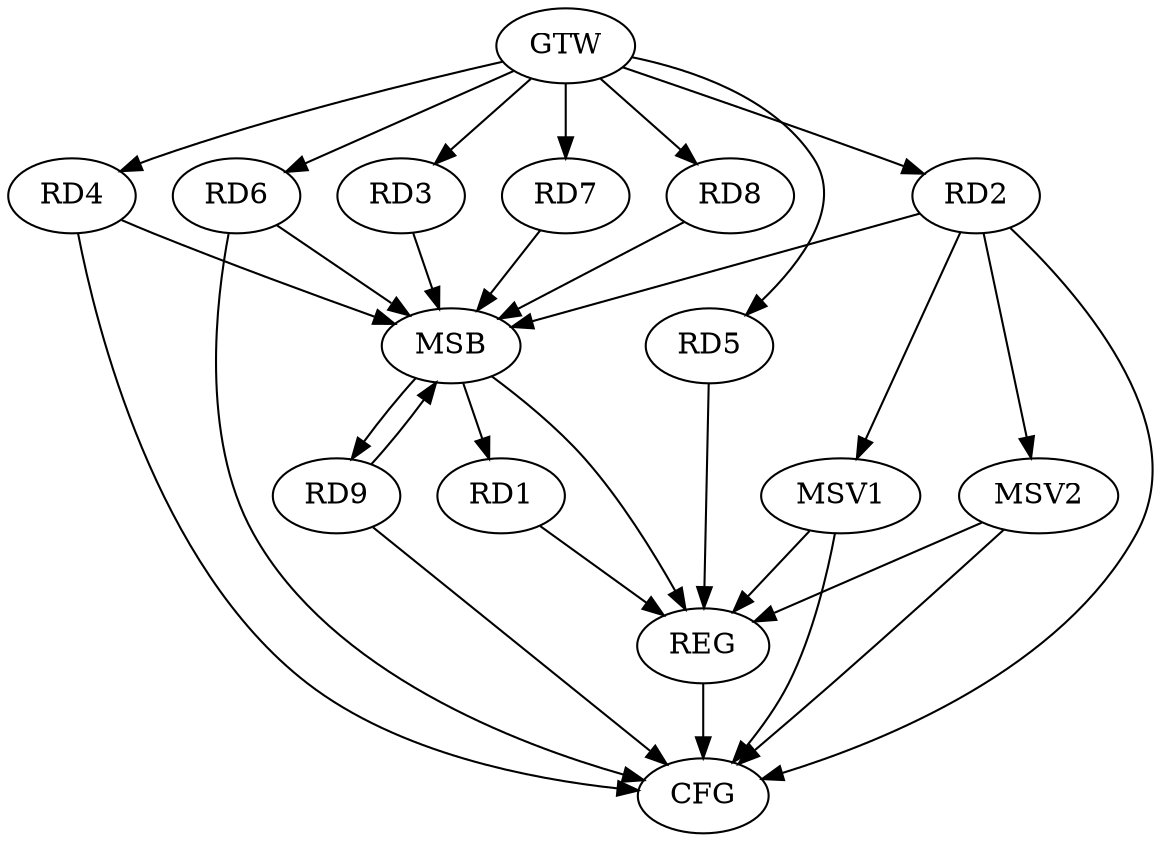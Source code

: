 strict digraph G {
  RD1 [ label="RD1" ];
  RD2 [ label="RD2" ];
  RD3 [ label="RD3" ];
  RD4 [ label="RD4" ];
  RD5 [ label="RD5" ];
  RD6 [ label="RD6" ];
  RD7 [ label="RD7" ];
  RD8 [ label="RD8" ];
  RD9 [ label="RD9" ];
  GTW [ label="GTW" ];
  REG [ label="REG" ];
  MSB [ label="MSB" ];
  CFG [ label="CFG" ];
  MSV1 [ label="MSV1" ];
  MSV2 [ label="MSV2" ];
  GTW -> RD2;
  GTW -> RD3;
  GTW -> RD4;
  GTW -> RD5;
  GTW -> RD6;
  GTW -> RD7;
  GTW -> RD8;
  RD1 -> REG;
  RD5 -> REG;
  RD2 -> MSB;
  MSB -> REG;
  RD3 -> MSB;
  RD4 -> MSB;
  MSB -> RD1;
  RD6 -> MSB;
  MSB -> RD9;
  RD7 -> MSB;
  RD8 -> MSB;
  RD9 -> MSB;
  RD6 -> CFG;
  RD4 -> CFG;
  RD2 -> CFG;
  RD9 -> CFG;
  REG -> CFG;
  RD2 -> MSV1;
  MSV1 -> REG;
  MSV1 -> CFG;
  RD2 -> MSV2;
  MSV2 -> REG;
  MSV2 -> CFG;
}
